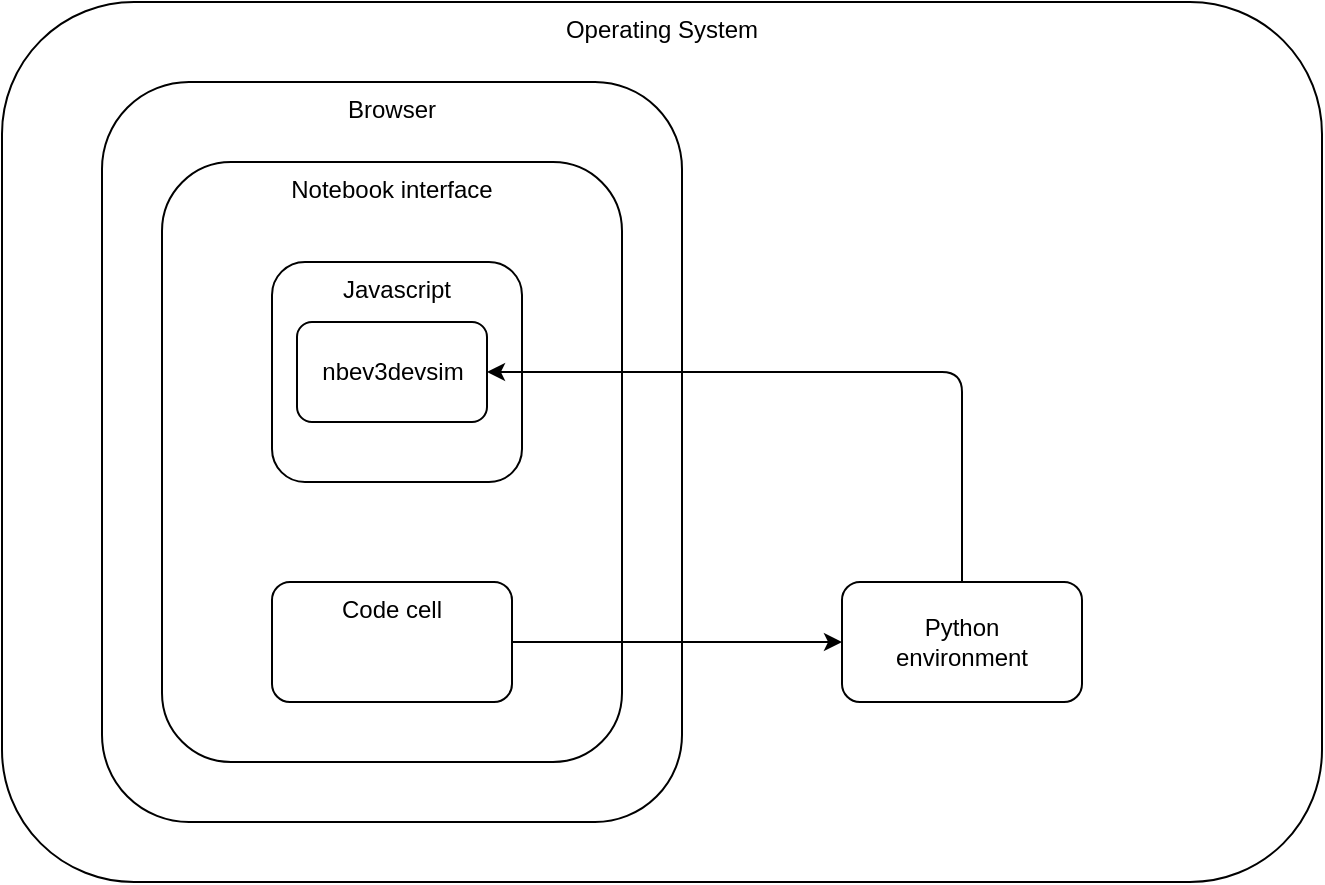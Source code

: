 <mxfile version="12.1.7" type="device" pages="1"><diagram id="1cP2nqDghhnsI2lXzkRY" name="Page-1"><mxGraphModel dx="946" dy="651" grid="1" gridSize="10" guides="1" tooltips="1" connect="1" arrows="1" fold="1" page="1" pageScale="1" pageWidth="850" pageHeight="1100" math="0" shadow="0"><root><mxCell id="0"/><mxCell id="1" parent="0"/><mxCell id="O3MLVD4xaij_OaxZ8Bqj-14" value="Operating System" style="rounded=1;whiteSpace=wrap;html=1;verticalAlign=top;" parent="1" vertex="1"><mxGeometry x="50" y="110" width="660" height="440" as="geometry"/></mxCell><mxCell id="O3MLVD4xaij_OaxZ8Bqj-13" value="Browser" style="rounded=1;whiteSpace=wrap;html=1;verticalAlign=top;" parent="1" vertex="1"><mxGeometry x="100" y="150" width="290" height="370" as="geometry"/></mxCell><mxCell id="O3MLVD4xaij_OaxZ8Bqj-1" value="Notebook interface" style="rounded=1;whiteSpace=wrap;html=1;verticalAlign=top;" parent="1" vertex="1"><mxGeometry x="130" y="190" width="230" height="300" as="geometry"/></mxCell><mxCell id="O3MLVD4xaij_OaxZ8Bqj-2" value="Code cell" style="rounded=1;whiteSpace=wrap;html=1;verticalAlign=top;" parent="1" vertex="1"><mxGeometry x="185" y="400" width="120" height="60" as="geometry"/></mxCell><mxCell id="O3MLVD4xaij_OaxZ8Bqj-3" value="Javascript" style="rounded=1;whiteSpace=wrap;html=1;verticalAlign=top;" parent="1" vertex="1"><mxGeometry x="185" y="240" width="125" height="110" as="geometry"/></mxCell><mxCell id="O3MLVD4xaij_OaxZ8Bqj-7" value="nbev3devsim" style="rounded=1;whiteSpace=wrap;html=1;" parent="1" vertex="1"><mxGeometry x="197.5" y="270" width="95" height="50" as="geometry"/></mxCell><mxCell id="O3MLVD4xaij_OaxZ8Bqj-15" value="Python&lt;br&gt;environment" style="rounded=1;whiteSpace=wrap;html=1;" parent="1" vertex="1"><mxGeometry x="470" y="400" width="120" height="60" as="geometry"/></mxCell><mxCell id="O3MLVD4xaij_OaxZ8Bqj-16" value="" style="endArrow=classic;html=1;exitX=1;exitY=0.5;exitDx=0;exitDy=0;entryX=0;entryY=0.5;entryDx=0;entryDy=0;" parent="1" source="O3MLVD4xaij_OaxZ8Bqj-2" target="O3MLVD4xaij_OaxZ8Bqj-15" edge="1"><mxGeometry width="50" height="50" relative="1" as="geometry"><mxPoint x="400" y="320" as="sourcePoint"/><mxPoint x="450" y="270" as="targetPoint"/></mxGeometry></mxCell><mxCell id="O3MLVD4xaij_OaxZ8Bqj-17" value="" style="endArrow=classic;html=1;exitX=0.5;exitY=0;exitDx=0;exitDy=0;entryX=1;entryY=0.5;entryDx=0;entryDy=0;" parent="1" source="O3MLVD4xaij_OaxZ8Bqj-15" target="O3MLVD4xaij_OaxZ8Bqj-7" edge="1"><mxGeometry width="50" height="50" relative="1" as="geometry"><mxPoint x="400" y="320" as="sourcePoint"/><mxPoint x="450" y="270" as="targetPoint"/><Array as="points"><mxPoint x="530" y="295"/></Array></mxGeometry></mxCell></root></mxGraphModel></diagram></mxfile>